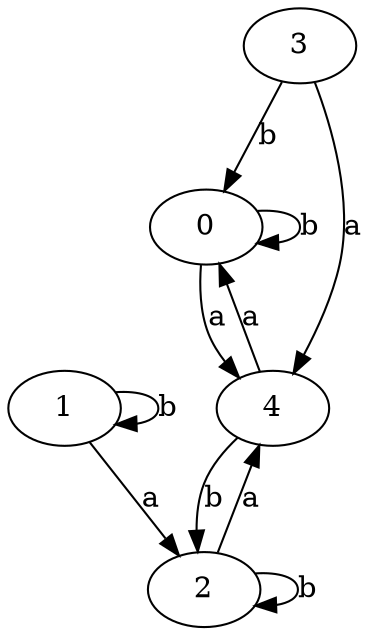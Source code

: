 digraph {
 ranksep=0.5;
 d2tdocpreamble = "\usetikzlibrary{automata}";
 d2tfigpreamble = "\tikzstyle{every state}= [ draw=blue!50,very thick,fill=blue!20]  \tikzstyle{auto}= [fill=white]";
 node [style="state"];
 edge [lblstyle="auto",topath="bend right", len=4  ]
  "0" [label="0",style = "state, accepting"];
  "1" [label="1",];
  "2" [label="2",];
  "3" [label="3",];
  "4" [label="4",style = "state, initial"];
  "0" -> "0" [label="b",topath="loop above"];
  "0" -> "4" [label="a"];
  "1" -> "1" [label="b",topath="loop above"];
  "1" -> "2" [label="a"];
  "2" -> "2" [label="b",topath="loop above"];
  "2" -> "4" [label="a"];
  "3" -> "0" [label="b"];
  "3" -> "4" [label="a"];
  "4" -> "0" [label="a"];
  "4" -> "2" [label="b"];
}